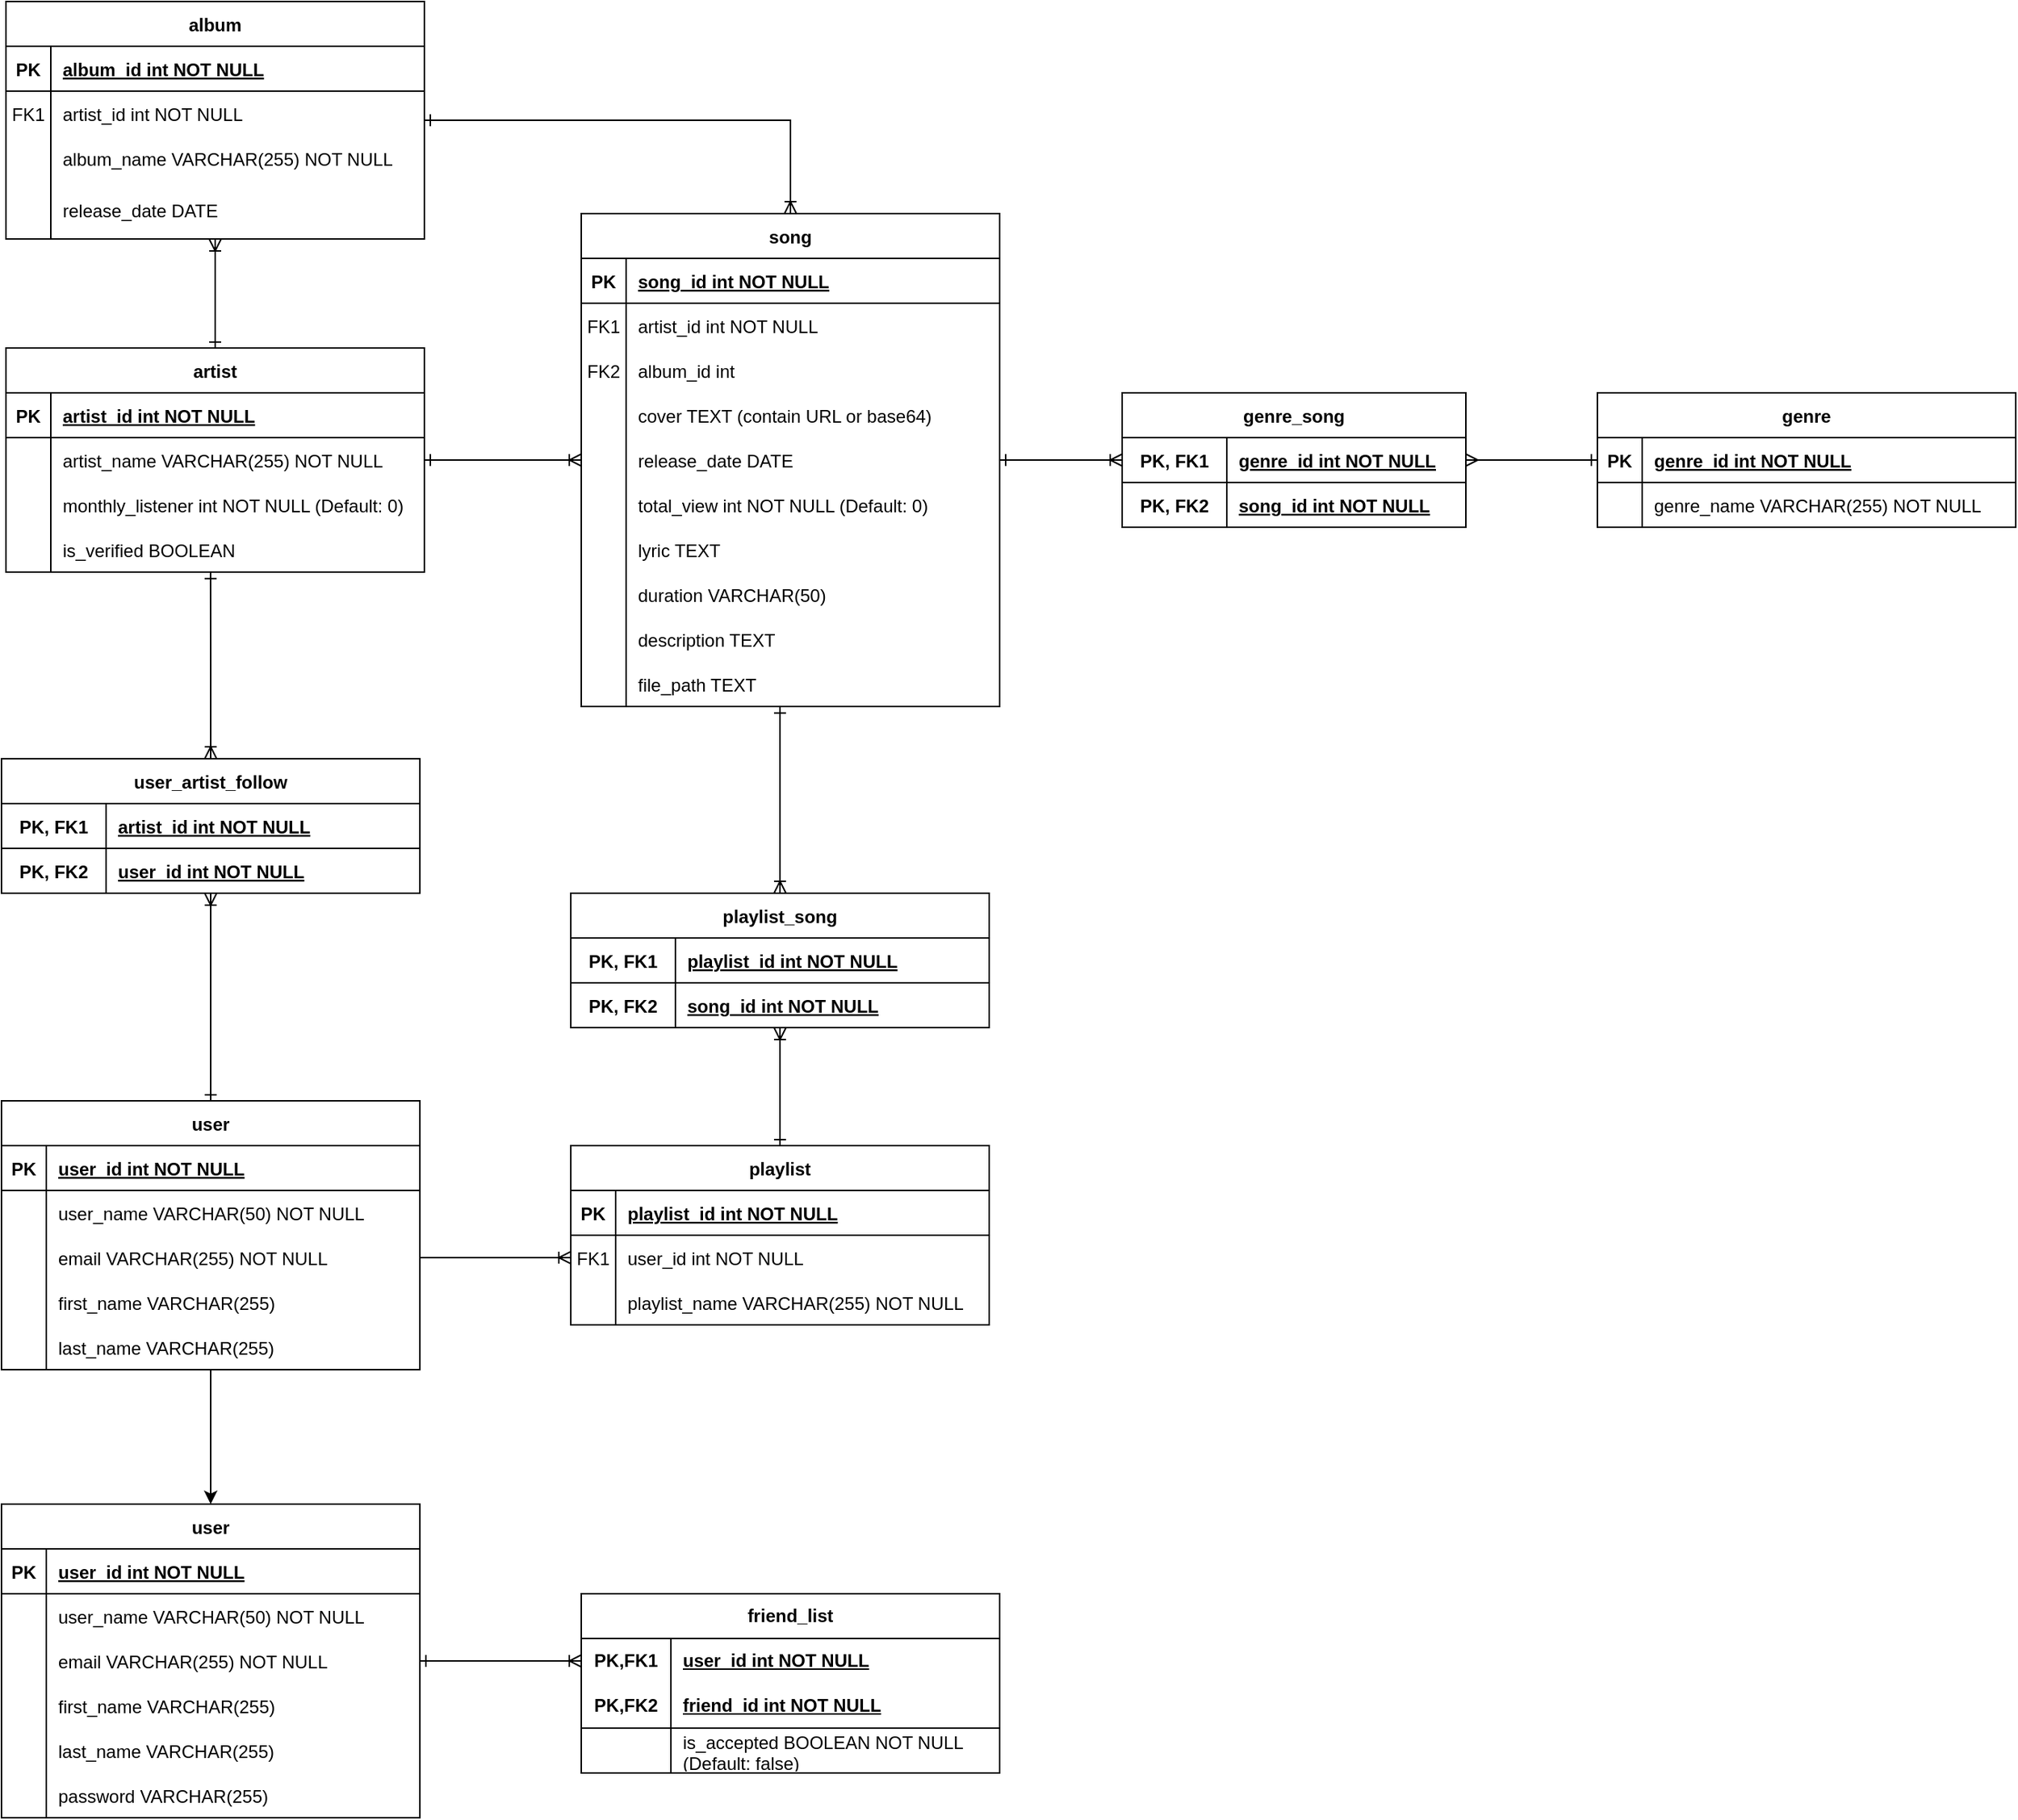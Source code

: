 <mxfile version="24.7.14">
  <diagram id="R2lEEEUBdFMjLlhIrx00" name="Page-1">
    <mxGraphModel dx="1461" dy="1825" grid="1" gridSize="10" guides="1" tooltips="1" connect="1" arrows="1" fold="1" page="1" pageScale="1" pageWidth="850" pageHeight="1100" math="0" shadow="0" extFonts="Permanent Marker^https://fonts.googleapis.com/css?family=Permanent+Marker">
      <root>
        <mxCell id="0" />
        <mxCell id="1" parent="0" />
        <mxCell id="71R7fBJ1IBuKBNyMLdr6-334" value="" style="edgeStyle=orthogonalEdgeStyle;rounded=0;orthogonalLoop=1;jettySize=auto;html=1;" parent="1" source="C-vyLk0tnHw3VtMMgP7b-23" target="71R7fBJ1IBuKBNyMLdr6-318" edge="1">
          <mxGeometry relative="1" as="geometry" />
        </mxCell>
        <mxCell id="C-vyLk0tnHw3VtMMgP7b-23" value="user" style="shape=table;startSize=30;container=1;collapsible=1;childLayout=tableLayout;fixedRows=1;rowLines=0;fontStyle=1;align=center;resizeLast=1;" parent="1" vertex="1">
          <mxGeometry x="90" y="274" width="280" height="180" as="geometry" />
        </mxCell>
        <mxCell id="C-vyLk0tnHw3VtMMgP7b-24" value="" style="shape=partialRectangle;collapsible=0;dropTarget=0;pointerEvents=0;fillColor=none;points=[[0,0.5],[1,0.5]];portConstraint=eastwest;top=0;left=0;right=0;bottom=1;" parent="C-vyLk0tnHw3VtMMgP7b-23" vertex="1">
          <mxGeometry y="30" width="280" height="30" as="geometry" />
        </mxCell>
        <mxCell id="C-vyLk0tnHw3VtMMgP7b-25" value="PK" style="shape=partialRectangle;overflow=hidden;connectable=0;fillColor=none;top=0;left=0;bottom=0;right=0;fontStyle=1;" parent="C-vyLk0tnHw3VtMMgP7b-24" vertex="1">
          <mxGeometry width="30" height="30" as="geometry">
            <mxRectangle width="30" height="30" as="alternateBounds" />
          </mxGeometry>
        </mxCell>
        <mxCell id="C-vyLk0tnHw3VtMMgP7b-26" value="user_id int NOT NULL " style="shape=partialRectangle;overflow=hidden;connectable=0;fillColor=none;top=0;left=0;bottom=0;right=0;align=left;spacingLeft=6;fontStyle=5;" parent="C-vyLk0tnHw3VtMMgP7b-24" vertex="1">
          <mxGeometry x="30" width="250" height="30" as="geometry">
            <mxRectangle width="250" height="30" as="alternateBounds" />
          </mxGeometry>
        </mxCell>
        <mxCell id="C-vyLk0tnHw3VtMMgP7b-27" value="" style="shape=partialRectangle;collapsible=0;dropTarget=0;pointerEvents=0;fillColor=none;points=[[0,0.5],[1,0.5]];portConstraint=eastwest;top=0;left=0;right=0;bottom=0;" parent="C-vyLk0tnHw3VtMMgP7b-23" vertex="1">
          <mxGeometry y="60" width="280" height="30" as="geometry" />
        </mxCell>
        <mxCell id="C-vyLk0tnHw3VtMMgP7b-28" value="" style="shape=partialRectangle;overflow=hidden;connectable=0;fillColor=none;top=0;left=0;bottom=0;right=0;" parent="C-vyLk0tnHw3VtMMgP7b-27" vertex="1">
          <mxGeometry width="30" height="30" as="geometry">
            <mxRectangle width="30" height="30" as="alternateBounds" />
          </mxGeometry>
        </mxCell>
        <mxCell id="C-vyLk0tnHw3VtMMgP7b-29" value="user_name VARCHAR(50) NOT NULL" style="shape=partialRectangle;overflow=hidden;connectable=0;fillColor=none;top=0;left=0;bottom=0;right=0;align=left;spacingLeft=6;" parent="C-vyLk0tnHw3VtMMgP7b-27" vertex="1">
          <mxGeometry x="30" width="250" height="30" as="geometry">
            <mxRectangle width="250" height="30" as="alternateBounds" />
          </mxGeometry>
        </mxCell>
        <mxCell id="71R7fBJ1IBuKBNyMLdr6-22" value="" style="shape=partialRectangle;collapsible=0;dropTarget=0;pointerEvents=0;fillColor=none;points=[[0,0.5],[1,0.5]];portConstraint=eastwest;top=0;left=0;right=0;bottom=0;" parent="C-vyLk0tnHw3VtMMgP7b-23" vertex="1">
          <mxGeometry y="90" width="280" height="30" as="geometry" />
        </mxCell>
        <mxCell id="71R7fBJ1IBuKBNyMLdr6-23" value="" style="shape=partialRectangle;overflow=hidden;connectable=0;fillColor=none;top=0;left=0;bottom=0;right=0;" parent="71R7fBJ1IBuKBNyMLdr6-22" vertex="1">
          <mxGeometry width="30" height="30" as="geometry">
            <mxRectangle width="30" height="30" as="alternateBounds" />
          </mxGeometry>
        </mxCell>
        <mxCell id="71R7fBJ1IBuKBNyMLdr6-24" value="email VARCHAR(255) NOT NULL" style="shape=partialRectangle;overflow=hidden;connectable=0;fillColor=none;top=0;left=0;bottom=0;right=0;align=left;spacingLeft=6;" parent="71R7fBJ1IBuKBNyMLdr6-22" vertex="1">
          <mxGeometry x="30" width="250" height="30" as="geometry">
            <mxRectangle width="250" height="30" as="alternateBounds" />
          </mxGeometry>
        </mxCell>
        <mxCell id="71R7fBJ1IBuKBNyMLdr6-25" value="" style="shape=partialRectangle;collapsible=0;dropTarget=0;pointerEvents=0;fillColor=none;points=[[0,0.5],[1,0.5]];portConstraint=eastwest;top=0;left=0;right=0;bottom=0;" parent="C-vyLk0tnHw3VtMMgP7b-23" vertex="1">
          <mxGeometry y="120" width="280" height="30" as="geometry" />
        </mxCell>
        <mxCell id="71R7fBJ1IBuKBNyMLdr6-26" value="" style="shape=partialRectangle;overflow=hidden;connectable=0;fillColor=none;top=0;left=0;bottom=0;right=0;" parent="71R7fBJ1IBuKBNyMLdr6-25" vertex="1">
          <mxGeometry width="30" height="30" as="geometry">
            <mxRectangle width="30" height="30" as="alternateBounds" />
          </mxGeometry>
        </mxCell>
        <mxCell id="71R7fBJ1IBuKBNyMLdr6-27" value="first_name VARCHAR(255)" style="shape=partialRectangle;overflow=hidden;connectable=0;fillColor=none;top=0;left=0;bottom=0;right=0;align=left;spacingLeft=6;" parent="71R7fBJ1IBuKBNyMLdr6-25" vertex="1">
          <mxGeometry x="30" width="250" height="30" as="geometry">
            <mxRectangle width="250" height="30" as="alternateBounds" />
          </mxGeometry>
        </mxCell>
        <mxCell id="71R7fBJ1IBuKBNyMLdr6-31" value="" style="shape=partialRectangle;collapsible=0;dropTarget=0;pointerEvents=0;fillColor=none;points=[[0,0.5],[1,0.5]];portConstraint=eastwest;top=0;left=0;right=0;bottom=0;" parent="C-vyLk0tnHw3VtMMgP7b-23" vertex="1">
          <mxGeometry y="150" width="280" height="30" as="geometry" />
        </mxCell>
        <mxCell id="71R7fBJ1IBuKBNyMLdr6-32" value="" style="shape=partialRectangle;overflow=hidden;connectable=0;fillColor=none;top=0;left=0;bottom=0;right=0;" parent="71R7fBJ1IBuKBNyMLdr6-31" vertex="1">
          <mxGeometry width="30" height="30" as="geometry">
            <mxRectangle width="30" height="30" as="alternateBounds" />
          </mxGeometry>
        </mxCell>
        <mxCell id="71R7fBJ1IBuKBNyMLdr6-33" value="last_name VARCHAR(255)" style="shape=partialRectangle;overflow=hidden;connectable=0;fillColor=none;top=0;left=0;bottom=0;right=0;align=left;spacingLeft=6;" parent="71R7fBJ1IBuKBNyMLdr6-31" vertex="1">
          <mxGeometry x="30" width="250" height="30" as="geometry">
            <mxRectangle width="250" height="30" as="alternateBounds" />
          </mxGeometry>
        </mxCell>
        <mxCell id="71R7fBJ1IBuKBNyMLdr6-70" value="" style="rounded=0;orthogonalLoop=1;jettySize=auto;html=1;endArrow=ERoneToMany;endFill=0;startArrow=ERone;startFill=0;edgeStyle=orthogonalEdgeStyle;" parent="1" source="71R7fBJ1IBuKBNyMLdr6-34" target="71R7fBJ1IBuKBNyMLdr6-54" edge="1">
          <mxGeometry relative="1" as="geometry" />
        </mxCell>
        <mxCell id="71R7fBJ1IBuKBNyMLdr6-34" value="playlist" style="shape=table;startSize=30;container=1;collapsible=1;childLayout=tableLayout;fixedRows=1;rowLines=0;fontStyle=1;align=center;resizeLast=1;" parent="1" vertex="1">
          <mxGeometry x="471" y="304" width="280" height="120" as="geometry" />
        </mxCell>
        <mxCell id="71R7fBJ1IBuKBNyMLdr6-35" value="" style="shape=partialRectangle;collapsible=0;dropTarget=0;pointerEvents=0;fillColor=none;points=[[0,0.5],[1,0.5]];portConstraint=eastwest;top=0;left=0;right=0;bottom=1;" parent="71R7fBJ1IBuKBNyMLdr6-34" vertex="1">
          <mxGeometry y="30" width="280" height="30" as="geometry" />
        </mxCell>
        <mxCell id="71R7fBJ1IBuKBNyMLdr6-36" value="PK" style="shape=partialRectangle;overflow=hidden;connectable=0;fillColor=none;top=0;left=0;bottom=0;right=0;fontStyle=1;" parent="71R7fBJ1IBuKBNyMLdr6-35" vertex="1">
          <mxGeometry width="30" height="30" as="geometry">
            <mxRectangle width="30" height="30" as="alternateBounds" />
          </mxGeometry>
        </mxCell>
        <mxCell id="71R7fBJ1IBuKBNyMLdr6-37" value="playlist_id int NOT NULL " style="shape=partialRectangle;overflow=hidden;connectable=0;fillColor=none;top=0;left=0;bottom=0;right=0;align=left;spacingLeft=6;fontStyle=5;" parent="71R7fBJ1IBuKBNyMLdr6-35" vertex="1">
          <mxGeometry x="30" width="250" height="30" as="geometry">
            <mxRectangle width="250" height="30" as="alternateBounds" />
          </mxGeometry>
        </mxCell>
        <mxCell id="71R7fBJ1IBuKBNyMLdr6-38" value="" style="shape=partialRectangle;collapsible=0;dropTarget=0;pointerEvents=0;fillColor=none;points=[[0,0.5],[1,0.5]];portConstraint=eastwest;top=0;left=0;right=0;bottom=0;" parent="71R7fBJ1IBuKBNyMLdr6-34" vertex="1">
          <mxGeometry y="60" width="280" height="30" as="geometry" />
        </mxCell>
        <mxCell id="71R7fBJ1IBuKBNyMLdr6-39" value="FK1" style="shape=partialRectangle;overflow=hidden;connectable=0;fillColor=none;top=0;left=0;bottom=0;right=0;" parent="71R7fBJ1IBuKBNyMLdr6-38" vertex="1">
          <mxGeometry width="30" height="30" as="geometry">
            <mxRectangle width="30" height="30" as="alternateBounds" />
          </mxGeometry>
        </mxCell>
        <mxCell id="71R7fBJ1IBuKBNyMLdr6-40" value="user_id int NOT NULL" style="shape=partialRectangle;overflow=hidden;connectable=0;fillColor=none;top=0;left=0;bottom=0;right=0;align=left;spacingLeft=6;" parent="71R7fBJ1IBuKBNyMLdr6-38" vertex="1">
          <mxGeometry x="30" width="250" height="30" as="geometry">
            <mxRectangle width="250" height="30" as="alternateBounds" />
          </mxGeometry>
        </mxCell>
        <mxCell id="71R7fBJ1IBuKBNyMLdr6-41" value="" style="shape=partialRectangle;collapsible=0;dropTarget=0;pointerEvents=0;fillColor=none;points=[[0,0.5],[1,0.5]];portConstraint=eastwest;top=0;left=0;right=0;bottom=0;" parent="71R7fBJ1IBuKBNyMLdr6-34" vertex="1">
          <mxGeometry y="90" width="280" height="30" as="geometry" />
        </mxCell>
        <mxCell id="71R7fBJ1IBuKBNyMLdr6-42" value="" style="shape=partialRectangle;overflow=hidden;connectable=0;fillColor=none;top=0;left=0;bottom=0;right=0;" parent="71R7fBJ1IBuKBNyMLdr6-41" vertex="1">
          <mxGeometry width="30" height="30" as="geometry">
            <mxRectangle width="30" height="30" as="alternateBounds" />
          </mxGeometry>
        </mxCell>
        <mxCell id="71R7fBJ1IBuKBNyMLdr6-43" value="playlist_name VARCHAR(255) NOT NULL" style="shape=partialRectangle;overflow=hidden;connectable=0;fillColor=none;top=0;left=0;bottom=0;right=0;align=left;spacingLeft=6;" parent="71R7fBJ1IBuKBNyMLdr6-41" vertex="1">
          <mxGeometry x="30" width="250" height="30" as="geometry">
            <mxRectangle width="250" height="30" as="alternateBounds" />
          </mxGeometry>
        </mxCell>
        <mxCell id="71R7fBJ1IBuKBNyMLdr6-53" value="" style="edgeStyle=entityRelationEdgeStyle;fontSize=12;html=1;endArrow=ERoneToMany;startArrow=none;rounded=0;exitX=1;exitY=0.5;exitDx=0;exitDy=0;startFill=0;" parent="1" source="71R7fBJ1IBuKBNyMLdr6-22" target="71R7fBJ1IBuKBNyMLdr6-38" edge="1">
          <mxGeometry width="100" height="100" relative="1" as="geometry">
            <mxPoint x="250" y="380" as="sourcePoint" />
            <mxPoint x="350" y="280" as="targetPoint" />
          </mxGeometry>
        </mxCell>
        <mxCell id="71R7fBJ1IBuKBNyMLdr6-54" value="playlist_song" style="shape=table;startSize=30;container=1;collapsible=1;childLayout=tableLayout;fixedRows=1;rowLines=0;fontStyle=1;align=center;resizeLast=1;" parent="1" vertex="1">
          <mxGeometry x="471" y="135" width="280" height="90" as="geometry" />
        </mxCell>
        <mxCell id="71R7fBJ1IBuKBNyMLdr6-55" value="" style="shape=partialRectangle;collapsible=0;dropTarget=0;pointerEvents=0;fillColor=none;points=[[0,0.5],[1,0.5]];portConstraint=eastwest;top=0;left=0;right=0;bottom=1;" parent="71R7fBJ1IBuKBNyMLdr6-54" vertex="1">
          <mxGeometry y="30" width="280" height="30" as="geometry" />
        </mxCell>
        <mxCell id="71R7fBJ1IBuKBNyMLdr6-56" value="PK, FK1" style="shape=partialRectangle;overflow=hidden;connectable=0;fillColor=none;top=0;left=0;bottom=0;right=0;fontStyle=1;" parent="71R7fBJ1IBuKBNyMLdr6-55" vertex="1">
          <mxGeometry width="70" height="30" as="geometry">
            <mxRectangle width="70" height="30" as="alternateBounds" />
          </mxGeometry>
        </mxCell>
        <mxCell id="71R7fBJ1IBuKBNyMLdr6-57" value="playlist_id int NOT NULL " style="shape=partialRectangle;overflow=hidden;connectable=0;fillColor=none;top=0;left=0;bottom=0;right=0;align=left;spacingLeft=6;fontStyle=5;" parent="71R7fBJ1IBuKBNyMLdr6-55" vertex="1">
          <mxGeometry x="70" width="210" height="30" as="geometry">
            <mxRectangle width="210" height="30" as="alternateBounds" />
          </mxGeometry>
        </mxCell>
        <mxCell id="71R7fBJ1IBuKBNyMLdr6-71" value="" style="shape=partialRectangle;collapsible=0;dropTarget=0;pointerEvents=0;fillColor=none;points=[[0,0.5],[1,0.5]];portConstraint=eastwest;top=0;left=0;right=0;bottom=1;" parent="71R7fBJ1IBuKBNyMLdr6-54" vertex="1">
          <mxGeometry y="60" width="280" height="30" as="geometry" />
        </mxCell>
        <mxCell id="71R7fBJ1IBuKBNyMLdr6-72" value="PK, FK2" style="shape=partialRectangle;overflow=hidden;connectable=0;fillColor=none;top=0;left=0;bottom=0;right=0;fontStyle=1;" parent="71R7fBJ1IBuKBNyMLdr6-71" vertex="1">
          <mxGeometry width="70" height="30" as="geometry">
            <mxRectangle width="70" height="30" as="alternateBounds" />
          </mxGeometry>
        </mxCell>
        <mxCell id="71R7fBJ1IBuKBNyMLdr6-73" value="song_id int NOT NULL " style="shape=partialRectangle;overflow=hidden;connectable=0;fillColor=none;top=0;left=0;bottom=0;right=0;align=left;spacingLeft=6;fontStyle=5;" parent="71R7fBJ1IBuKBNyMLdr6-71" vertex="1">
          <mxGeometry x="70" width="210" height="30" as="geometry">
            <mxRectangle width="210" height="30" as="alternateBounds" />
          </mxGeometry>
        </mxCell>
        <mxCell id="71R7fBJ1IBuKBNyMLdr6-169" value="" style="edgeStyle=orthogonalEdgeStyle;rounded=0;orthogonalLoop=1;jettySize=auto;html=1;startArrow=ERoneToMany;startFill=0;endArrow=ERone;endFill=0;" parent="1" source="71R7fBJ1IBuKBNyMLdr6-131" target="71R7fBJ1IBuKBNyMLdr6-150" edge="1">
          <mxGeometry relative="1" as="geometry" />
        </mxCell>
        <mxCell id="71R7fBJ1IBuKBNyMLdr6-298" value="" style="edgeStyle=orthogonalEdgeStyle;rounded=0;orthogonalLoop=1;jettySize=auto;html=1;entryX=0;entryY=0.5;entryDx=0;entryDy=0;endArrow=ERoneToMany;endFill=0;startArrow=ERone;startFill=0;" parent="1" source="71R7fBJ1IBuKBNyMLdr6-131" target="71R7fBJ1IBuKBNyMLdr6-300" edge="1">
          <mxGeometry relative="1" as="geometry">
            <mxPoint x="838" y="-155" as="targetPoint" />
          </mxGeometry>
        </mxCell>
        <mxCell id="71R7fBJ1IBuKBNyMLdr6-131" value="song" style="shape=table;startSize=30;container=1;collapsible=1;childLayout=tableLayout;fixedRows=1;rowLines=0;fontStyle=1;align=center;resizeLast=1;" parent="1" vertex="1">
          <mxGeometry x="478" y="-320" width="280" height="330" as="geometry" />
        </mxCell>
        <mxCell id="71R7fBJ1IBuKBNyMLdr6-132" value="" style="shape=partialRectangle;collapsible=0;dropTarget=0;pointerEvents=0;fillColor=none;points=[[0,0.5],[1,0.5]];portConstraint=eastwest;top=0;left=0;right=0;bottom=1;" parent="71R7fBJ1IBuKBNyMLdr6-131" vertex="1">
          <mxGeometry y="30" width="280" height="30" as="geometry" />
        </mxCell>
        <mxCell id="71R7fBJ1IBuKBNyMLdr6-133" value="PK" style="shape=partialRectangle;overflow=hidden;connectable=0;fillColor=none;top=0;left=0;bottom=0;right=0;fontStyle=1;" parent="71R7fBJ1IBuKBNyMLdr6-132" vertex="1">
          <mxGeometry width="30" height="30" as="geometry">
            <mxRectangle width="30" height="30" as="alternateBounds" />
          </mxGeometry>
        </mxCell>
        <mxCell id="71R7fBJ1IBuKBNyMLdr6-134" value="song_id int NOT NULL " style="shape=partialRectangle;overflow=hidden;connectable=0;fillColor=none;top=0;left=0;bottom=0;right=0;align=left;spacingLeft=6;fontStyle=5;" parent="71R7fBJ1IBuKBNyMLdr6-132" vertex="1">
          <mxGeometry x="30" width="250" height="30" as="geometry">
            <mxRectangle width="250" height="30" as="alternateBounds" />
          </mxGeometry>
        </mxCell>
        <mxCell id="71R7fBJ1IBuKBNyMLdr6-135" value="" style="shape=partialRectangle;collapsible=0;dropTarget=0;pointerEvents=0;fillColor=none;points=[[0,0.5],[1,0.5]];portConstraint=eastwest;top=0;left=0;right=0;bottom=0;" parent="71R7fBJ1IBuKBNyMLdr6-131" vertex="1">
          <mxGeometry y="60" width="280" height="30" as="geometry" />
        </mxCell>
        <mxCell id="71R7fBJ1IBuKBNyMLdr6-136" value="FK1" style="shape=partialRectangle;overflow=hidden;connectable=0;fillColor=none;top=0;left=0;bottom=0;right=0;" parent="71R7fBJ1IBuKBNyMLdr6-135" vertex="1">
          <mxGeometry width="30" height="30" as="geometry">
            <mxRectangle width="30" height="30" as="alternateBounds" />
          </mxGeometry>
        </mxCell>
        <mxCell id="71R7fBJ1IBuKBNyMLdr6-137" value="artist_id int NOT NULL" style="shape=partialRectangle;overflow=hidden;connectable=0;fillColor=none;top=0;left=0;bottom=0;right=0;align=left;spacingLeft=6;" parent="71R7fBJ1IBuKBNyMLdr6-135" vertex="1">
          <mxGeometry x="30" width="250" height="30" as="geometry">
            <mxRectangle width="250" height="30" as="alternateBounds" />
          </mxGeometry>
        </mxCell>
        <mxCell id="71R7fBJ1IBuKBNyMLdr6-255" value="" style="shape=partialRectangle;collapsible=0;dropTarget=0;pointerEvents=0;fillColor=none;points=[[0,0.5],[1,0.5]];portConstraint=eastwest;top=0;left=0;right=0;bottom=0;" parent="71R7fBJ1IBuKBNyMLdr6-131" vertex="1">
          <mxGeometry y="90" width="280" height="30" as="geometry" />
        </mxCell>
        <mxCell id="71R7fBJ1IBuKBNyMLdr6-256" value="FK2" style="shape=partialRectangle;overflow=hidden;connectable=0;fillColor=none;top=0;left=0;bottom=0;right=0;" parent="71R7fBJ1IBuKBNyMLdr6-255" vertex="1">
          <mxGeometry width="30" height="30" as="geometry">
            <mxRectangle width="30" height="30" as="alternateBounds" />
          </mxGeometry>
        </mxCell>
        <mxCell id="71R7fBJ1IBuKBNyMLdr6-257" value="album_id int" style="shape=partialRectangle;overflow=hidden;connectable=0;fillColor=none;top=0;left=0;bottom=0;right=0;align=left;spacingLeft=6;" parent="71R7fBJ1IBuKBNyMLdr6-255" vertex="1">
          <mxGeometry x="30" width="250" height="30" as="geometry">
            <mxRectangle width="250" height="30" as="alternateBounds" />
          </mxGeometry>
        </mxCell>
        <mxCell id="71R7fBJ1IBuKBNyMLdr6-147" value="" style="shape=partialRectangle;collapsible=0;dropTarget=0;pointerEvents=0;fillColor=none;points=[[0,0.5],[1,0.5]];portConstraint=eastwest;top=0;left=0;right=0;bottom=0;" parent="71R7fBJ1IBuKBNyMLdr6-131" vertex="1">
          <mxGeometry y="120" width="280" height="30" as="geometry" />
        </mxCell>
        <mxCell id="71R7fBJ1IBuKBNyMLdr6-148" value="" style="shape=partialRectangle;overflow=hidden;connectable=0;fillColor=none;top=0;left=0;bottom=0;right=0;" parent="71R7fBJ1IBuKBNyMLdr6-147" vertex="1">
          <mxGeometry width="30" height="30" as="geometry">
            <mxRectangle width="30" height="30" as="alternateBounds" />
          </mxGeometry>
        </mxCell>
        <mxCell id="71R7fBJ1IBuKBNyMLdr6-149" value="cover TEXT (contain URL or base64)" style="shape=partialRectangle;overflow=hidden;connectable=0;fillColor=none;top=0;left=0;bottom=0;right=0;align=left;spacingLeft=6;" parent="71R7fBJ1IBuKBNyMLdr6-147" vertex="1">
          <mxGeometry x="30" width="250" height="30" as="geometry">
            <mxRectangle width="250" height="30" as="alternateBounds" />
          </mxGeometry>
        </mxCell>
        <mxCell id="71R7fBJ1IBuKBNyMLdr6-138" value="" style="shape=partialRectangle;collapsible=0;dropTarget=0;pointerEvents=0;fillColor=none;points=[[0,0.5],[1,0.5]];portConstraint=eastwest;top=0;left=0;right=0;bottom=0;" parent="71R7fBJ1IBuKBNyMLdr6-131" vertex="1">
          <mxGeometry y="150" width="280" height="30" as="geometry" />
        </mxCell>
        <mxCell id="71R7fBJ1IBuKBNyMLdr6-139" value="" style="shape=partialRectangle;overflow=hidden;connectable=0;fillColor=none;top=0;left=0;bottom=0;right=0;" parent="71R7fBJ1IBuKBNyMLdr6-138" vertex="1">
          <mxGeometry width="30" height="30" as="geometry">
            <mxRectangle width="30" height="30" as="alternateBounds" />
          </mxGeometry>
        </mxCell>
        <mxCell id="71R7fBJ1IBuKBNyMLdr6-140" value="release_date DATE" style="shape=partialRectangle;overflow=hidden;connectable=0;fillColor=none;top=0;left=0;bottom=0;right=0;align=left;spacingLeft=6;" parent="71R7fBJ1IBuKBNyMLdr6-138" vertex="1">
          <mxGeometry x="30" width="250" height="30" as="geometry">
            <mxRectangle width="250" height="30" as="alternateBounds" />
          </mxGeometry>
        </mxCell>
        <mxCell id="71R7fBJ1IBuKBNyMLdr6-141" value="" style="shape=partialRectangle;collapsible=0;dropTarget=0;pointerEvents=0;fillColor=none;points=[[0,0.5],[1,0.5]];portConstraint=eastwest;top=0;left=0;right=0;bottom=0;" parent="71R7fBJ1IBuKBNyMLdr6-131" vertex="1">
          <mxGeometry y="180" width="280" height="30" as="geometry" />
        </mxCell>
        <mxCell id="71R7fBJ1IBuKBNyMLdr6-142" value="" style="shape=partialRectangle;overflow=hidden;connectable=0;fillColor=none;top=0;left=0;bottom=0;right=0;" parent="71R7fBJ1IBuKBNyMLdr6-141" vertex="1">
          <mxGeometry width="30" height="30" as="geometry">
            <mxRectangle width="30" height="30" as="alternateBounds" />
          </mxGeometry>
        </mxCell>
        <mxCell id="71R7fBJ1IBuKBNyMLdr6-143" value="total_view int NOT NULL (Default: 0)" style="shape=partialRectangle;overflow=hidden;connectable=0;fillColor=none;top=0;left=0;bottom=0;right=0;align=left;spacingLeft=6;" parent="71R7fBJ1IBuKBNyMLdr6-141" vertex="1">
          <mxGeometry x="30" width="250" height="30" as="geometry">
            <mxRectangle width="250" height="30" as="alternateBounds" />
          </mxGeometry>
        </mxCell>
        <mxCell id="71R7fBJ1IBuKBNyMLdr6-144" value="" style="shape=partialRectangle;collapsible=0;dropTarget=0;pointerEvents=0;fillColor=none;points=[[0,0.5],[1,0.5]];portConstraint=eastwest;top=0;left=0;right=0;bottom=0;" parent="71R7fBJ1IBuKBNyMLdr6-131" vertex="1">
          <mxGeometry y="210" width="280" height="30" as="geometry" />
        </mxCell>
        <mxCell id="71R7fBJ1IBuKBNyMLdr6-145" value="" style="shape=partialRectangle;overflow=hidden;connectable=0;fillColor=none;top=0;left=0;bottom=0;right=0;" parent="71R7fBJ1IBuKBNyMLdr6-144" vertex="1">
          <mxGeometry width="30" height="30" as="geometry">
            <mxRectangle width="30" height="30" as="alternateBounds" />
          </mxGeometry>
        </mxCell>
        <mxCell id="71R7fBJ1IBuKBNyMLdr6-146" value="lyric TEXT" style="shape=partialRectangle;overflow=hidden;connectable=0;fillColor=none;top=0;left=0;bottom=0;right=0;align=left;spacingLeft=6;" parent="71R7fBJ1IBuKBNyMLdr6-144" vertex="1">
          <mxGeometry x="30" width="250" height="30" as="geometry">
            <mxRectangle width="250" height="30" as="alternateBounds" />
          </mxGeometry>
        </mxCell>
        <mxCell id="71R7fBJ1IBuKBNyMLdr6-246" value="" style="shape=partialRectangle;collapsible=0;dropTarget=0;pointerEvents=0;fillColor=none;points=[[0,0.5],[1,0.5]];portConstraint=eastwest;top=0;left=0;right=0;bottom=0;" parent="71R7fBJ1IBuKBNyMLdr6-131" vertex="1">
          <mxGeometry y="240" width="280" height="30" as="geometry" />
        </mxCell>
        <mxCell id="71R7fBJ1IBuKBNyMLdr6-247" value="" style="shape=partialRectangle;overflow=hidden;connectable=0;fillColor=none;top=0;left=0;bottom=0;right=0;" parent="71R7fBJ1IBuKBNyMLdr6-246" vertex="1">
          <mxGeometry width="30" height="30" as="geometry">
            <mxRectangle width="30" height="30" as="alternateBounds" />
          </mxGeometry>
        </mxCell>
        <mxCell id="71R7fBJ1IBuKBNyMLdr6-248" value="duration VARCHAR(50)" style="shape=partialRectangle;overflow=hidden;connectable=0;fillColor=none;top=0;left=0;bottom=0;right=0;align=left;spacingLeft=6;" parent="71R7fBJ1IBuKBNyMLdr6-246" vertex="1">
          <mxGeometry x="30" width="250" height="30" as="geometry">
            <mxRectangle width="250" height="30" as="alternateBounds" />
          </mxGeometry>
        </mxCell>
        <mxCell id="71R7fBJ1IBuKBNyMLdr6-249" value="" style="shape=partialRectangle;collapsible=0;dropTarget=0;pointerEvents=0;fillColor=none;points=[[0,0.5],[1,0.5]];portConstraint=eastwest;top=0;left=0;right=0;bottom=0;" parent="71R7fBJ1IBuKBNyMLdr6-131" vertex="1">
          <mxGeometry y="270" width="280" height="30" as="geometry" />
        </mxCell>
        <mxCell id="71R7fBJ1IBuKBNyMLdr6-250" value="    " style="shape=partialRectangle;overflow=hidden;connectable=0;fillColor=none;top=0;left=0;bottom=0;right=0;" parent="71R7fBJ1IBuKBNyMLdr6-249" vertex="1">
          <mxGeometry width="30" height="30" as="geometry">
            <mxRectangle width="30" height="30" as="alternateBounds" />
          </mxGeometry>
        </mxCell>
        <mxCell id="71R7fBJ1IBuKBNyMLdr6-251" value="description TEXT" style="shape=partialRectangle;overflow=hidden;connectable=0;fillColor=none;top=0;left=0;bottom=0;right=0;align=left;spacingLeft=6;" parent="71R7fBJ1IBuKBNyMLdr6-249" vertex="1">
          <mxGeometry x="30" width="250" height="30" as="geometry">
            <mxRectangle width="250" height="30" as="alternateBounds" />
          </mxGeometry>
        </mxCell>
        <mxCell id="71R7fBJ1IBuKBNyMLdr6-252" value="" style="shape=partialRectangle;collapsible=0;dropTarget=0;pointerEvents=0;fillColor=none;points=[[0,0.5],[1,0.5]];portConstraint=eastwest;top=0;left=0;right=0;bottom=0;" parent="71R7fBJ1IBuKBNyMLdr6-131" vertex="1">
          <mxGeometry y="300" width="280" height="30" as="geometry" />
        </mxCell>
        <mxCell id="71R7fBJ1IBuKBNyMLdr6-253" value="    " style="shape=partialRectangle;overflow=hidden;connectable=0;fillColor=none;top=0;left=0;bottom=0;right=0;" parent="71R7fBJ1IBuKBNyMLdr6-252" vertex="1">
          <mxGeometry width="30" height="30" as="geometry">
            <mxRectangle width="30" height="30" as="alternateBounds" />
          </mxGeometry>
        </mxCell>
        <mxCell id="71R7fBJ1IBuKBNyMLdr6-254" value="file_path TEXT" style="shape=partialRectangle;overflow=hidden;connectable=0;fillColor=none;top=0;left=0;bottom=0;right=0;align=left;spacingLeft=6;" parent="71R7fBJ1IBuKBNyMLdr6-252" vertex="1">
          <mxGeometry x="30" width="250" height="30" as="geometry">
            <mxRectangle width="250" height="30" as="alternateBounds" />
          </mxGeometry>
        </mxCell>
        <mxCell id="71R7fBJ1IBuKBNyMLdr6-217" value="" style="edgeStyle=orthogonalEdgeStyle;rounded=0;orthogonalLoop=1;jettySize=auto;html=1;startArrow=ERone;startFill=0;endArrow=ERoneToMany;endFill=0;" parent="1" source="71R7fBJ1IBuKBNyMLdr6-150" target="71R7fBJ1IBuKBNyMLdr6-198" edge="1">
          <mxGeometry relative="1" as="geometry" />
        </mxCell>
        <mxCell id="71R7fBJ1IBuKBNyMLdr6-150" value="artist" style="shape=table;startSize=30;container=1;collapsible=1;childLayout=tableLayout;fixedRows=1;rowLines=0;fontStyle=1;align=center;resizeLast=1;" parent="1" vertex="1">
          <mxGeometry x="93" y="-230" width="280" height="150" as="geometry" />
        </mxCell>
        <mxCell id="71R7fBJ1IBuKBNyMLdr6-151" value="" style="shape=partialRectangle;collapsible=0;dropTarget=0;pointerEvents=0;fillColor=none;points=[[0,0.5],[1,0.5]];portConstraint=eastwest;top=0;left=0;right=0;bottom=1;" parent="71R7fBJ1IBuKBNyMLdr6-150" vertex="1">
          <mxGeometry y="30" width="280" height="30" as="geometry" />
        </mxCell>
        <mxCell id="71R7fBJ1IBuKBNyMLdr6-152" value="PK" style="shape=partialRectangle;overflow=hidden;connectable=0;fillColor=none;top=0;left=0;bottom=0;right=0;fontStyle=1;" parent="71R7fBJ1IBuKBNyMLdr6-151" vertex="1">
          <mxGeometry width="30" height="30" as="geometry">
            <mxRectangle width="30" height="30" as="alternateBounds" />
          </mxGeometry>
        </mxCell>
        <mxCell id="71R7fBJ1IBuKBNyMLdr6-153" value="artist_id int NOT NULL " style="shape=partialRectangle;overflow=hidden;connectable=0;fillColor=none;top=0;left=0;bottom=0;right=0;align=left;spacingLeft=6;fontStyle=5;" parent="71R7fBJ1IBuKBNyMLdr6-151" vertex="1">
          <mxGeometry x="30" width="250" height="30" as="geometry">
            <mxRectangle width="250" height="30" as="alternateBounds" />
          </mxGeometry>
        </mxCell>
        <mxCell id="71R7fBJ1IBuKBNyMLdr6-154" value="" style="shape=partialRectangle;collapsible=0;dropTarget=0;pointerEvents=0;fillColor=none;points=[[0,0.5],[1,0.5]];portConstraint=eastwest;top=0;left=0;right=0;bottom=0;" parent="71R7fBJ1IBuKBNyMLdr6-150" vertex="1">
          <mxGeometry y="60" width="280" height="30" as="geometry" />
        </mxCell>
        <mxCell id="71R7fBJ1IBuKBNyMLdr6-155" value="" style="shape=partialRectangle;overflow=hidden;connectable=0;fillColor=none;top=0;left=0;bottom=0;right=0;" parent="71R7fBJ1IBuKBNyMLdr6-154" vertex="1">
          <mxGeometry width="30" height="30" as="geometry">
            <mxRectangle width="30" height="30" as="alternateBounds" />
          </mxGeometry>
        </mxCell>
        <mxCell id="71R7fBJ1IBuKBNyMLdr6-156" value="artist_name VARCHAR(255) NOT NULL" style="shape=partialRectangle;overflow=hidden;connectable=0;fillColor=none;top=0;left=0;bottom=0;right=0;align=left;spacingLeft=6;" parent="71R7fBJ1IBuKBNyMLdr6-154" vertex="1">
          <mxGeometry x="30" width="250" height="30" as="geometry">
            <mxRectangle width="250" height="30" as="alternateBounds" />
          </mxGeometry>
        </mxCell>
        <mxCell id="71R7fBJ1IBuKBNyMLdr6-157" value="" style="shape=partialRectangle;collapsible=0;dropTarget=0;pointerEvents=0;fillColor=none;points=[[0,0.5],[1,0.5]];portConstraint=eastwest;top=0;left=0;right=0;bottom=0;" parent="71R7fBJ1IBuKBNyMLdr6-150" vertex="1">
          <mxGeometry y="90" width="280" height="30" as="geometry" />
        </mxCell>
        <mxCell id="71R7fBJ1IBuKBNyMLdr6-158" value="" style="shape=partialRectangle;overflow=hidden;connectable=0;fillColor=none;top=0;left=0;bottom=0;right=0;" parent="71R7fBJ1IBuKBNyMLdr6-157" vertex="1">
          <mxGeometry width="30" height="30" as="geometry">
            <mxRectangle width="30" height="30" as="alternateBounds" />
          </mxGeometry>
        </mxCell>
        <mxCell id="71R7fBJ1IBuKBNyMLdr6-159" value="monthly_listener int NOT NULL (Default: 0)" style="shape=partialRectangle;overflow=hidden;connectable=0;fillColor=none;top=0;left=0;bottom=0;right=0;align=left;spacingLeft=6;" parent="71R7fBJ1IBuKBNyMLdr6-157" vertex="1">
          <mxGeometry x="30" width="250" height="30" as="geometry">
            <mxRectangle width="250" height="30" as="alternateBounds" />
          </mxGeometry>
        </mxCell>
        <mxCell id="71R7fBJ1IBuKBNyMLdr6-160" value="" style="shape=partialRectangle;collapsible=0;dropTarget=0;pointerEvents=0;fillColor=none;points=[[0,0.5],[1,0.5]];portConstraint=eastwest;top=0;left=0;right=0;bottom=0;" parent="71R7fBJ1IBuKBNyMLdr6-150" vertex="1">
          <mxGeometry y="120" width="280" height="30" as="geometry" />
        </mxCell>
        <mxCell id="71R7fBJ1IBuKBNyMLdr6-161" value="" style="shape=partialRectangle;overflow=hidden;connectable=0;fillColor=none;top=0;left=0;bottom=0;right=0;" parent="71R7fBJ1IBuKBNyMLdr6-160" vertex="1">
          <mxGeometry width="30" height="30" as="geometry">
            <mxRectangle width="30" height="30" as="alternateBounds" />
          </mxGeometry>
        </mxCell>
        <mxCell id="71R7fBJ1IBuKBNyMLdr6-162" value="is_verified BOOLEAN" style="shape=partialRectangle;overflow=hidden;connectable=0;fillColor=none;top=0;left=0;bottom=0;right=0;align=left;spacingLeft=6;" parent="71R7fBJ1IBuKBNyMLdr6-160" vertex="1">
          <mxGeometry x="30" width="250" height="30" as="geometry">
            <mxRectangle width="250" height="30" as="alternateBounds" />
          </mxGeometry>
        </mxCell>
        <mxCell id="71R7fBJ1IBuKBNyMLdr6-194" style="edgeStyle=orthogonalEdgeStyle;rounded=0;orthogonalLoop=1;jettySize=auto;html=1;entryX=0.5;entryY=0;entryDx=0;entryDy=0;startArrow=ERoneToMany;startFill=0;endArrow=ERone;endFill=0;" parent="1" source="71R7fBJ1IBuKBNyMLdr6-187" target="C-vyLk0tnHw3VtMMgP7b-23" edge="1">
          <mxGeometry relative="1" as="geometry" />
        </mxCell>
        <mxCell id="71R7fBJ1IBuKBNyMLdr6-187" value="user_artist_follow" style="shape=table;startSize=30;container=1;collapsible=1;childLayout=tableLayout;fixedRows=1;rowLines=0;fontStyle=1;align=center;resizeLast=1;" parent="1" vertex="1">
          <mxGeometry x="90" y="45" width="280" height="90" as="geometry" />
        </mxCell>
        <mxCell id="71R7fBJ1IBuKBNyMLdr6-188" value="" style="shape=partialRectangle;collapsible=0;dropTarget=0;pointerEvents=0;fillColor=none;points=[[0,0.5],[1,0.5]];portConstraint=eastwest;top=0;left=0;right=0;bottom=1;" parent="71R7fBJ1IBuKBNyMLdr6-187" vertex="1">
          <mxGeometry y="30" width="280" height="30" as="geometry" />
        </mxCell>
        <mxCell id="71R7fBJ1IBuKBNyMLdr6-189" value="PK, FK1" style="shape=partialRectangle;overflow=hidden;connectable=0;fillColor=none;top=0;left=0;bottom=0;right=0;fontStyle=1;" parent="71R7fBJ1IBuKBNyMLdr6-188" vertex="1">
          <mxGeometry width="70" height="30" as="geometry">
            <mxRectangle width="70" height="30" as="alternateBounds" />
          </mxGeometry>
        </mxCell>
        <mxCell id="71R7fBJ1IBuKBNyMLdr6-190" value="artist_id int NOT NULL " style="shape=partialRectangle;overflow=hidden;connectable=0;fillColor=none;top=0;left=0;bottom=0;right=0;align=left;spacingLeft=6;fontStyle=5;" parent="71R7fBJ1IBuKBNyMLdr6-188" vertex="1">
          <mxGeometry x="70" width="210" height="30" as="geometry">
            <mxRectangle width="210" height="30" as="alternateBounds" />
          </mxGeometry>
        </mxCell>
        <mxCell id="71R7fBJ1IBuKBNyMLdr6-191" value="" style="shape=partialRectangle;collapsible=0;dropTarget=0;pointerEvents=0;fillColor=none;points=[[0,0.5],[1,0.5]];portConstraint=eastwest;top=0;left=0;right=0;bottom=1;" parent="71R7fBJ1IBuKBNyMLdr6-187" vertex="1">
          <mxGeometry y="60" width="280" height="30" as="geometry" />
        </mxCell>
        <mxCell id="71R7fBJ1IBuKBNyMLdr6-192" value="PK, FK2" style="shape=partialRectangle;overflow=hidden;connectable=0;fillColor=none;top=0;left=0;bottom=0;right=0;fontStyle=1;" parent="71R7fBJ1IBuKBNyMLdr6-191" vertex="1">
          <mxGeometry width="70" height="30" as="geometry">
            <mxRectangle width="70" height="30" as="alternateBounds" />
          </mxGeometry>
        </mxCell>
        <mxCell id="71R7fBJ1IBuKBNyMLdr6-193" value="user_id int NOT NULL " style="shape=partialRectangle;overflow=hidden;connectable=0;fillColor=none;top=0;left=0;bottom=0;right=0;align=left;spacingLeft=6;fontStyle=5;" parent="71R7fBJ1IBuKBNyMLdr6-191" vertex="1">
          <mxGeometry x="70" width="210" height="30" as="geometry">
            <mxRectangle width="210" height="30" as="alternateBounds" />
          </mxGeometry>
        </mxCell>
        <mxCell id="71R7fBJ1IBuKBNyMLdr6-195" style="edgeStyle=orthogonalEdgeStyle;rounded=0;orthogonalLoop=1;jettySize=auto;html=1;entryX=0.489;entryY=1.012;entryDx=0;entryDy=0;entryPerimeter=0;endArrow=ERone;endFill=0;startArrow=ERoneToMany;startFill=0;" parent="1" source="71R7fBJ1IBuKBNyMLdr6-187" target="71R7fBJ1IBuKBNyMLdr6-160" edge="1">
          <mxGeometry relative="1" as="geometry">
            <mxPoint x="230" y="-140.69" as="targetPoint" />
          </mxGeometry>
        </mxCell>
        <mxCell id="71R7fBJ1IBuKBNyMLdr6-237" value="" style="edgeStyle=orthogonalEdgeStyle;rounded=0;orthogonalLoop=1;jettySize=auto;html=1;entryX=0.5;entryY=0;entryDx=0;entryDy=0;endArrow=ERoneToMany;endFill=0;startArrow=ERone;startFill=0;" parent="1" source="71R7fBJ1IBuKBNyMLdr6-198" target="71R7fBJ1IBuKBNyMLdr6-131" edge="1">
          <mxGeometry relative="1" as="geometry">
            <mxPoint x="484" y="-432" as="targetPoint" />
          </mxGeometry>
        </mxCell>
        <mxCell id="71R7fBJ1IBuKBNyMLdr6-198" value="album" style="shape=table;startSize=30;container=1;collapsible=1;childLayout=tableLayout;fixedRows=1;rowLines=0;fontStyle=1;align=center;resizeLast=1;" parent="1" vertex="1">
          <mxGeometry x="93" y="-462" width="280" height="159" as="geometry" />
        </mxCell>
        <mxCell id="71R7fBJ1IBuKBNyMLdr6-199" value="" style="shape=partialRectangle;collapsible=0;dropTarget=0;pointerEvents=0;fillColor=none;points=[[0,0.5],[1,0.5]];portConstraint=eastwest;top=0;left=0;right=0;bottom=1;" parent="71R7fBJ1IBuKBNyMLdr6-198" vertex="1">
          <mxGeometry y="30" width="280" height="30" as="geometry" />
        </mxCell>
        <mxCell id="71R7fBJ1IBuKBNyMLdr6-200" value="PK" style="shape=partialRectangle;overflow=hidden;connectable=0;fillColor=none;top=0;left=0;bottom=0;right=0;fontStyle=1;" parent="71R7fBJ1IBuKBNyMLdr6-199" vertex="1">
          <mxGeometry width="30" height="30" as="geometry">
            <mxRectangle width="30" height="30" as="alternateBounds" />
          </mxGeometry>
        </mxCell>
        <mxCell id="71R7fBJ1IBuKBNyMLdr6-201" value="album_id int NOT NULL " style="shape=partialRectangle;overflow=hidden;connectable=0;fillColor=none;top=0;left=0;bottom=0;right=0;align=left;spacingLeft=6;fontStyle=5;" parent="71R7fBJ1IBuKBNyMLdr6-199" vertex="1">
          <mxGeometry x="30" width="250" height="30" as="geometry">
            <mxRectangle width="250" height="30" as="alternateBounds" />
          </mxGeometry>
        </mxCell>
        <mxCell id="71R7fBJ1IBuKBNyMLdr6-202" value="" style="shape=partialRectangle;collapsible=0;dropTarget=0;pointerEvents=0;fillColor=none;points=[[0,0.5],[1,0.5]];portConstraint=eastwest;top=0;left=0;right=0;bottom=0;" parent="71R7fBJ1IBuKBNyMLdr6-198" vertex="1">
          <mxGeometry y="60" width="280" height="30" as="geometry" />
        </mxCell>
        <mxCell id="71R7fBJ1IBuKBNyMLdr6-203" value="FK1" style="shape=partialRectangle;overflow=hidden;connectable=0;fillColor=none;top=0;left=0;bottom=0;right=0;" parent="71R7fBJ1IBuKBNyMLdr6-202" vertex="1">
          <mxGeometry width="30" height="30" as="geometry">
            <mxRectangle width="30" height="30" as="alternateBounds" />
          </mxGeometry>
        </mxCell>
        <mxCell id="71R7fBJ1IBuKBNyMLdr6-204" value="artist_id int NOT NULL" style="shape=partialRectangle;overflow=hidden;connectable=0;fillColor=none;top=0;left=0;bottom=0;right=0;align=left;spacingLeft=6;" parent="71R7fBJ1IBuKBNyMLdr6-202" vertex="1">
          <mxGeometry x="30" width="250" height="30" as="geometry">
            <mxRectangle width="250" height="30" as="alternateBounds" />
          </mxGeometry>
        </mxCell>
        <mxCell id="PpSHne-8boIGPHmUsF7j-7" value="" style="shape=partialRectangle;collapsible=0;dropTarget=0;pointerEvents=0;fillColor=none;points=[[0,0.5],[1,0.5]];portConstraint=eastwest;top=0;left=0;right=0;bottom=0;" vertex="1" parent="71R7fBJ1IBuKBNyMLdr6-198">
          <mxGeometry y="90" width="280" height="30" as="geometry" />
        </mxCell>
        <mxCell id="PpSHne-8boIGPHmUsF7j-8" value="" style="shape=partialRectangle;overflow=hidden;connectable=0;fillColor=none;top=0;left=0;bottom=0;right=0;" vertex="1" parent="PpSHne-8boIGPHmUsF7j-7">
          <mxGeometry width="30" height="30" as="geometry">
            <mxRectangle width="30" height="30" as="alternateBounds" />
          </mxGeometry>
        </mxCell>
        <mxCell id="PpSHne-8boIGPHmUsF7j-9" value="album_name VARCHAR(255) NOT NULL" style="shape=partialRectangle;overflow=hidden;connectable=0;fillColor=none;top=0;left=0;bottom=0;right=0;align=left;spacingLeft=6;" vertex="1" parent="PpSHne-8boIGPHmUsF7j-7">
          <mxGeometry x="30" width="250" height="30" as="geometry">
            <mxRectangle width="250" height="30" as="alternateBounds" />
          </mxGeometry>
        </mxCell>
        <mxCell id="71R7fBJ1IBuKBNyMLdr6-205" value="" style="shape=partialRectangle;collapsible=0;dropTarget=0;pointerEvents=0;fillColor=none;points=[[0,0.5],[1,0.5]];portConstraint=eastwest;top=0;left=0;right=0;bottom=0;" parent="71R7fBJ1IBuKBNyMLdr6-198" vertex="1">
          <mxGeometry y="120" width="280" height="39" as="geometry" />
        </mxCell>
        <mxCell id="71R7fBJ1IBuKBNyMLdr6-206" value="" style="shape=partialRectangle;overflow=hidden;connectable=0;fillColor=none;top=0;left=0;bottom=0;right=0;" parent="71R7fBJ1IBuKBNyMLdr6-205" vertex="1">
          <mxGeometry width="30" height="39" as="geometry">
            <mxRectangle width="30" height="39" as="alternateBounds" />
          </mxGeometry>
        </mxCell>
        <mxCell id="71R7fBJ1IBuKBNyMLdr6-207" value="release_date DATE" style="shape=partialRectangle;overflow=hidden;connectable=0;fillColor=none;top=0;left=0;bottom=0;right=0;align=left;spacingLeft=6;" parent="71R7fBJ1IBuKBNyMLdr6-205" vertex="1">
          <mxGeometry x="30" width="250" height="39" as="geometry">
            <mxRectangle width="250" height="39" as="alternateBounds" />
          </mxGeometry>
        </mxCell>
        <mxCell id="71R7fBJ1IBuKBNyMLdr6-299" value="genre_song" style="shape=table;startSize=30;container=1;collapsible=1;childLayout=tableLayout;fixedRows=1;rowLines=0;fontStyle=1;align=center;resizeLast=1;" parent="1" vertex="1">
          <mxGeometry x="840" y="-200" width="230" height="90" as="geometry" />
        </mxCell>
        <mxCell id="71R7fBJ1IBuKBNyMLdr6-300" value="" style="shape=partialRectangle;collapsible=0;dropTarget=0;pointerEvents=0;fillColor=none;points=[[0,0.5],[1,0.5]];portConstraint=eastwest;top=0;left=0;right=0;bottom=1;" parent="71R7fBJ1IBuKBNyMLdr6-299" vertex="1">
          <mxGeometry y="30" width="230" height="30" as="geometry" />
        </mxCell>
        <mxCell id="71R7fBJ1IBuKBNyMLdr6-301" value="PK, FK1" style="shape=partialRectangle;overflow=hidden;connectable=0;fillColor=none;top=0;left=0;bottom=0;right=0;fontStyle=1;" parent="71R7fBJ1IBuKBNyMLdr6-300" vertex="1">
          <mxGeometry width="70" height="30" as="geometry">
            <mxRectangle width="70" height="30" as="alternateBounds" />
          </mxGeometry>
        </mxCell>
        <mxCell id="71R7fBJ1IBuKBNyMLdr6-302" value="genre_id int NOT NULL " style="shape=partialRectangle;overflow=hidden;connectable=0;fillColor=none;top=0;left=0;bottom=0;right=0;align=left;spacingLeft=6;fontStyle=5;" parent="71R7fBJ1IBuKBNyMLdr6-300" vertex="1">
          <mxGeometry x="70" width="160" height="30" as="geometry">
            <mxRectangle width="160" height="30" as="alternateBounds" />
          </mxGeometry>
        </mxCell>
        <mxCell id="71R7fBJ1IBuKBNyMLdr6-303" value="" style="shape=partialRectangle;collapsible=0;dropTarget=0;pointerEvents=0;fillColor=none;points=[[0,0.5],[1,0.5]];portConstraint=eastwest;top=0;left=0;right=0;bottom=1;" parent="71R7fBJ1IBuKBNyMLdr6-299" vertex="1">
          <mxGeometry y="60" width="230" height="30" as="geometry" />
        </mxCell>
        <mxCell id="71R7fBJ1IBuKBNyMLdr6-304" value="PK, FK2" style="shape=partialRectangle;overflow=hidden;connectable=0;fillColor=none;top=0;left=0;bottom=0;right=0;fontStyle=1;" parent="71R7fBJ1IBuKBNyMLdr6-303" vertex="1">
          <mxGeometry width="70" height="30" as="geometry">
            <mxRectangle width="70" height="30" as="alternateBounds" />
          </mxGeometry>
        </mxCell>
        <mxCell id="71R7fBJ1IBuKBNyMLdr6-305" value="song_id int NOT NULL " style="shape=partialRectangle;overflow=hidden;connectable=0;fillColor=none;top=0;left=0;bottom=0;right=0;align=left;spacingLeft=6;fontStyle=5;" parent="71R7fBJ1IBuKBNyMLdr6-303" vertex="1">
          <mxGeometry x="70" width="160" height="30" as="geometry">
            <mxRectangle width="160" height="30" as="alternateBounds" />
          </mxGeometry>
        </mxCell>
        <mxCell id="71R7fBJ1IBuKBNyMLdr6-306" style="edgeStyle=orthogonalEdgeStyle;rounded=0;orthogonalLoop=1;jettySize=auto;html=1;entryX=0.475;entryY=1.012;entryDx=0;entryDy=0;entryPerimeter=0;endArrow=ERone;endFill=0;startArrow=ERoneToMany;startFill=0;" parent="1" source="71R7fBJ1IBuKBNyMLdr6-54" target="71R7fBJ1IBuKBNyMLdr6-252" edge="1">
          <mxGeometry relative="1" as="geometry" />
        </mxCell>
        <mxCell id="71R7fBJ1IBuKBNyMLdr6-307" value="genre" style="shape=table;startSize=30;container=1;collapsible=1;childLayout=tableLayout;fixedRows=1;rowLines=0;fontStyle=1;align=center;resizeLast=1;" parent="1" vertex="1">
          <mxGeometry x="1158" y="-200" width="280" height="90" as="geometry" />
        </mxCell>
        <mxCell id="71R7fBJ1IBuKBNyMLdr6-308" value="" style="shape=partialRectangle;collapsible=0;dropTarget=0;pointerEvents=0;fillColor=none;points=[[0,0.5],[1,0.5]];portConstraint=eastwest;top=0;left=0;right=0;bottom=1;" parent="71R7fBJ1IBuKBNyMLdr6-307" vertex="1">
          <mxGeometry y="30" width="280" height="30" as="geometry" />
        </mxCell>
        <mxCell id="71R7fBJ1IBuKBNyMLdr6-309" value="PK" style="shape=partialRectangle;overflow=hidden;connectable=0;fillColor=none;top=0;left=0;bottom=0;right=0;fontStyle=1;" parent="71R7fBJ1IBuKBNyMLdr6-308" vertex="1">
          <mxGeometry width="30" height="30" as="geometry">
            <mxRectangle width="30" height="30" as="alternateBounds" />
          </mxGeometry>
        </mxCell>
        <mxCell id="71R7fBJ1IBuKBNyMLdr6-310" value="genre_id int NOT NULL " style="shape=partialRectangle;overflow=hidden;connectable=0;fillColor=none;top=0;left=0;bottom=0;right=0;align=left;spacingLeft=6;fontStyle=5;" parent="71R7fBJ1IBuKBNyMLdr6-308" vertex="1">
          <mxGeometry x="30" width="250" height="30" as="geometry">
            <mxRectangle width="250" height="30" as="alternateBounds" />
          </mxGeometry>
        </mxCell>
        <mxCell id="71R7fBJ1IBuKBNyMLdr6-311" value="" style="shape=partialRectangle;collapsible=0;dropTarget=0;pointerEvents=0;fillColor=none;points=[[0,0.5],[1,0.5]];portConstraint=eastwest;top=0;left=0;right=0;bottom=0;" parent="71R7fBJ1IBuKBNyMLdr6-307" vertex="1">
          <mxGeometry y="60" width="280" height="30" as="geometry" />
        </mxCell>
        <mxCell id="71R7fBJ1IBuKBNyMLdr6-312" value="" style="shape=partialRectangle;overflow=hidden;connectable=0;fillColor=none;top=0;left=0;bottom=0;right=0;" parent="71R7fBJ1IBuKBNyMLdr6-311" vertex="1">
          <mxGeometry width="30" height="30" as="geometry">
            <mxRectangle width="30" height="30" as="alternateBounds" />
          </mxGeometry>
        </mxCell>
        <mxCell id="71R7fBJ1IBuKBNyMLdr6-313" value="genre_name VARCHAR(255) NOT NULL" style="shape=partialRectangle;overflow=hidden;connectable=0;fillColor=none;top=0;left=0;bottom=0;right=0;align=left;spacingLeft=6;" parent="71R7fBJ1IBuKBNyMLdr6-311" vertex="1">
          <mxGeometry x="30" width="250" height="30" as="geometry">
            <mxRectangle width="250" height="30" as="alternateBounds" />
          </mxGeometry>
        </mxCell>
        <mxCell id="71R7fBJ1IBuKBNyMLdr6-317" style="edgeStyle=orthogonalEdgeStyle;rounded=0;orthogonalLoop=1;jettySize=auto;html=1;entryX=0;entryY=0.5;entryDx=0;entryDy=0;endArrow=ERone;endFill=0;startArrow=ERmany;startFill=0;" parent="1" source="71R7fBJ1IBuKBNyMLdr6-300" target="71R7fBJ1IBuKBNyMLdr6-308" edge="1">
          <mxGeometry relative="1" as="geometry" />
        </mxCell>
        <mxCell id="71R7fBJ1IBuKBNyMLdr6-351" value="" style="edgeStyle=orthogonalEdgeStyle;rounded=0;orthogonalLoop=1;jettySize=auto;html=1;endArrow=ERoneToMany;endFill=0;startArrow=ERone;startFill=0;" parent="1" source="71R7fBJ1IBuKBNyMLdr6-318" target="71R7fBJ1IBuKBNyMLdr6-353" edge="1">
          <mxGeometry relative="1" as="geometry">
            <mxPoint x="470" y="640" as="targetPoint" />
          </mxGeometry>
        </mxCell>
        <mxCell id="71R7fBJ1IBuKBNyMLdr6-318" value="user" style="shape=table;startSize=30;container=1;collapsible=1;childLayout=tableLayout;fixedRows=1;rowLines=0;fontStyle=1;align=center;resizeLast=1;" parent="1" vertex="1">
          <mxGeometry x="90" y="544" width="280" height="210" as="geometry" />
        </mxCell>
        <mxCell id="71R7fBJ1IBuKBNyMLdr6-319" value="" style="shape=partialRectangle;collapsible=0;dropTarget=0;pointerEvents=0;fillColor=none;points=[[0,0.5],[1,0.5]];portConstraint=eastwest;top=0;left=0;right=0;bottom=1;" parent="71R7fBJ1IBuKBNyMLdr6-318" vertex="1">
          <mxGeometry y="30" width="280" height="30" as="geometry" />
        </mxCell>
        <mxCell id="71R7fBJ1IBuKBNyMLdr6-320" value="PK" style="shape=partialRectangle;overflow=hidden;connectable=0;fillColor=none;top=0;left=0;bottom=0;right=0;fontStyle=1;" parent="71R7fBJ1IBuKBNyMLdr6-319" vertex="1">
          <mxGeometry width="30" height="30" as="geometry">
            <mxRectangle width="30" height="30" as="alternateBounds" />
          </mxGeometry>
        </mxCell>
        <mxCell id="71R7fBJ1IBuKBNyMLdr6-321" value="user_id int NOT NULL " style="shape=partialRectangle;overflow=hidden;connectable=0;fillColor=none;top=0;left=0;bottom=0;right=0;align=left;spacingLeft=6;fontStyle=5;" parent="71R7fBJ1IBuKBNyMLdr6-319" vertex="1">
          <mxGeometry x="30" width="250" height="30" as="geometry">
            <mxRectangle width="250" height="30" as="alternateBounds" />
          </mxGeometry>
        </mxCell>
        <mxCell id="71R7fBJ1IBuKBNyMLdr6-322" value="" style="shape=partialRectangle;collapsible=0;dropTarget=0;pointerEvents=0;fillColor=none;points=[[0,0.5],[1,0.5]];portConstraint=eastwest;top=0;left=0;right=0;bottom=0;" parent="71R7fBJ1IBuKBNyMLdr6-318" vertex="1">
          <mxGeometry y="60" width="280" height="30" as="geometry" />
        </mxCell>
        <mxCell id="71R7fBJ1IBuKBNyMLdr6-323" value="" style="shape=partialRectangle;overflow=hidden;connectable=0;fillColor=none;top=0;left=0;bottom=0;right=0;" parent="71R7fBJ1IBuKBNyMLdr6-322" vertex="1">
          <mxGeometry width="30" height="30" as="geometry">
            <mxRectangle width="30" height="30" as="alternateBounds" />
          </mxGeometry>
        </mxCell>
        <mxCell id="71R7fBJ1IBuKBNyMLdr6-324" value="user_name VARCHAR(50) NOT NULL" style="shape=partialRectangle;overflow=hidden;connectable=0;fillColor=none;top=0;left=0;bottom=0;right=0;align=left;spacingLeft=6;" parent="71R7fBJ1IBuKBNyMLdr6-322" vertex="1">
          <mxGeometry x="30" width="250" height="30" as="geometry">
            <mxRectangle width="250" height="30" as="alternateBounds" />
          </mxGeometry>
        </mxCell>
        <mxCell id="71R7fBJ1IBuKBNyMLdr6-325" value="" style="shape=partialRectangle;collapsible=0;dropTarget=0;pointerEvents=0;fillColor=none;points=[[0,0.5],[1,0.5]];portConstraint=eastwest;top=0;left=0;right=0;bottom=0;" parent="71R7fBJ1IBuKBNyMLdr6-318" vertex="1">
          <mxGeometry y="90" width="280" height="30" as="geometry" />
        </mxCell>
        <mxCell id="71R7fBJ1IBuKBNyMLdr6-326" value="" style="shape=partialRectangle;overflow=hidden;connectable=0;fillColor=none;top=0;left=0;bottom=0;right=0;" parent="71R7fBJ1IBuKBNyMLdr6-325" vertex="1">
          <mxGeometry width="30" height="30" as="geometry">
            <mxRectangle width="30" height="30" as="alternateBounds" />
          </mxGeometry>
        </mxCell>
        <mxCell id="71R7fBJ1IBuKBNyMLdr6-327" value="email VARCHAR(255) NOT NULL" style="shape=partialRectangle;overflow=hidden;connectable=0;fillColor=none;top=0;left=0;bottom=0;right=0;align=left;spacingLeft=6;" parent="71R7fBJ1IBuKBNyMLdr6-325" vertex="1">
          <mxGeometry x="30" width="250" height="30" as="geometry">
            <mxRectangle width="250" height="30" as="alternateBounds" />
          </mxGeometry>
        </mxCell>
        <mxCell id="71R7fBJ1IBuKBNyMLdr6-328" value="" style="shape=partialRectangle;collapsible=0;dropTarget=0;pointerEvents=0;fillColor=none;points=[[0,0.5],[1,0.5]];portConstraint=eastwest;top=0;left=0;right=0;bottom=0;" parent="71R7fBJ1IBuKBNyMLdr6-318" vertex="1">
          <mxGeometry y="120" width="280" height="30" as="geometry" />
        </mxCell>
        <mxCell id="71R7fBJ1IBuKBNyMLdr6-329" value="" style="shape=partialRectangle;overflow=hidden;connectable=0;fillColor=none;top=0;left=0;bottom=0;right=0;" parent="71R7fBJ1IBuKBNyMLdr6-328" vertex="1">
          <mxGeometry width="30" height="30" as="geometry">
            <mxRectangle width="30" height="30" as="alternateBounds" />
          </mxGeometry>
        </mxCell>
        <mxCell id="71R7fBJ1IBuKBNyMLdr6-330" value="first_name VARCHAR(255)" style="shape=partialRectangle;overflow=hidden;connectable=0;fillColor=none;top=0;left=0;bottom=0;right=0;align=left;spacingLeft=6;" parent="71R7fBJ1IBuKBNyMLdr6-328" vertex="1">
          <mxGeometry x="30" width="250" height="30" as="geometry">
            <mxRectangle width="250" height="30" as="alternateBounds" />
          </mxGeometry>
        </mxCell>
        <mxCell id="71R7fBJ1IBuKBNyMLdr6-331" value="" style="shape=partialRectangle;collapsible=0;dropTarget=0;pointerEvents=0;fillColor=none;points=[[0,0.5],[1,0.5]];portConstraint=eastwest;top=0;left=0;right=0;bottom=0;" parent="71R7fBJ1IBuKBNyMLdr6-318" vertex="1">
          <mxGeometry y="150" width="280" height="30" as="geometry" />
        </mxCell>
        <mxCell id="71R7fBJ1IBuKBNyMLdr6-332" value="" style="shape=partialRectangle;overflow=hidden;connectable=0;fillColor=none;top=0;left=0;bottom=0;right=0;" parent="71R7fBJ1IBuKBNyMLdr6-331" vertex="1">
          <mxGeometry width="30" height="30" as="geometry">
            <mxRectangle width="30" height="30" as="alternateBounds" />
          </mxGeometry>
        </mxCell>
        <mxCell id="71R7fBJ1IBuKBNyMLdr6-333" value="last_name VARCHAR(255)" style="shape=partialRectangle;overflow=hidden;connectable=0;fillColor=none;top=0;left=0;bottom=0;right=0;align=left;spacingLeft=6;" parent="71R7fBJ1IBuKBNyMLdr6-331" vertex="1">
          <mxGeometry x="30" width="250" height="30" as="geometry">
            <mxRectangle width="250" height="30" as="alternateBounds" />
          </mxGeometry>
        </mxCell>
        <mxCell id="PpSHne-8boIGPHmUsF7j-1" value="" style="shape=partialRectangle;collapsible=0;dropTarget=0;pointerEvents=0;fillColor=none;points=[[0,0.5],[1,0.5]];portConstraint=eastwest;top=0;left=0;right=0;bottom=0;" vertex="1" parent="71R7fBJ1IBuKBNyMLdr6-318">
          <mxGeometry y="180" width="280" height="30" as="geometry" />
        </mxCell>
        <mxCell id="PpSHne-8boIGPHmUsF7j-2" value="" style="shape=partialRectangle;overflow=hidden;connectable=0;fillColor=none;top=0;left=0;bottom=0;right=0;" vertex="1" parent="PpSHne-8boIGPHmUsF7j-1">
          <mxGeometry width="30" height="30" as="geometry">
            <mxRectangle width="30" height="30" as="alternateBounds" />
          </mxGeometry>
        </mxCell>
        <mxCell id="PpSHne-8boIGPHmUsF7j-3" value="password VARCHAR(255)" style="shape=partialRectangle;overflow=hidden;connectable=0;fillColor=none;top=0;left=0;bottom=0;right=0;align=left;spacingLeft=6;" vertex="1" parent="PpSHne-8boIGPHmUsF7j-1">
          <mxGeometry x="30" width="250" height="30" as="geometry">
            <mxRectangle width="250" height="30" as="alternateBounds" />
          </mxGeometry>
        </mxCell>
        <mxCell id="71R7fBJ1IBuKBNyMLdr6-352" value="friend_list" style="shape=table;startSize=30;container=1;collapsible=1;childLayout=tableLayout;fixedRows=1;rowLines=0;fontStyle=1;align=center;resizeLast=1;html=1;whiteSpace=wrap;" parent="1" vertex="1">
          <mxGeometry x="478" y="604" width="280" height="120" as="geometry" />
        </mxCell>
        <mxCell id="71R7fBJ1IBuKBNyMLdr6-353" value="" style="shape=tableRow;horizontal=0;startSize=0;swimlaneHead=0;swimlaneBody=0;fillColor=none;collapsible=0;dropTarget=0;points=[[0,0.5],[1,0.5]];portConstraint=eastwest;top=0;left=0;right=0;bottom=0;html=1;" parent="71R7fBJ1IBuKBNyMLdr6-352" vertex="1">
          <mxGeometry y="30" width="280" height="30" as="geometry" />
        </mxCell>
        <mxCell id="71R7fBJ1IBuKBNyMLdr6-354" value="PK,FK1" style="shape=partialRectangle;connectable=0;fillColor=none;top=0;left=0;bottom=0;right=0;fontStyle=1;overflow=hidden;html=1;whiteSpace=wrap;" parent="71R7fBJ1IBuKBNyMLdr6-353" vertex="1">
          <mxGeometry width="60" height="30" as="geometry">
            <mxRectangle width="60" height="30" as="alternateBounds" />
          </mxGeometry>
        </mxCell>
        <mxCell id="71R7fBJ1IBuKBNyMLdr6-355" value="user_id int NOT NULL" style="shape=partialRectangle;connectable=0;fillColor=none;top=0;left=0;bottom=0;right=0;align=left;spacingLeft=6;fontStyle=5;overflow=hidden;html=1;whiteSpace=wrap;" parent="71R7fBJ1IBuKBNyMLdr6-353" vertex="1">
          <mxGeometry x="60" width="220" height="30" as="geometry">
            <mxRectangle width="220" height="30" as="alternateBounds" />
          </mxGeometry>
        </mxCell>
        <mxCell id="71R7fBJ1IBuKBNyMLdr6-356" value="" style="shape=tableRow;horizontal=0;startSize=0;swimlaneHead=0;swimlaneBody=0;fillColor=none;collapsible=0;dropTarget=0;points=[[0,0.5],[1,0.5]];portConstraint=eastwest;top=0;left=0;right=0;bottom=1;html=1;" parent="71R7fBJ1IBuKBNyMLdr6-352" vertex="1">
          <mxGeometry y="60" width="280" height="30" as="geometry" />
        </mxCell>
        <mxCell id="71R7fBJ1IBuKBNyMLdr6-357" value="PK,FK2" style="shape=partialRectangle;connectable=0;fillColor=none;top=0;left=0;bottom=0;right=0;fontStyle=1;overflow=hidden;html=1;whiteSpace=wrap;" parent="71R7fBJ1IBuKBNyMLdr6-356" vertex="1">
          <mxGeometry width="60" height="30" as="geometry">
            <mxRectangle width="60" height="30" as="alternateBounds" />
          </mxGeometry>
        </mxCell>
        <mxCell id="71R7fBJ1IBuKBNyMLdr6-358" value="friend_id int NOT NULL" style="shape=partialRectangle;connectable=0;fillColor=none;top=0;left=0;bottom=0;right=0;align=left;spacingLeft=6;fontStyle=5;overflow=hidden;html=1;whiteSpace=wrap;" parent="71R7fBJ1IBuKBNyMLdr6-356" vertex="1">
          <mxGeometry x="60" width="220" height="30" as="geometry">
            <mxRectangle width="220" height="30" as="alternateBounds" />
          </mxGeometry>
        </mxCell>
        <mxCell id="71R7fBJ1IBuKBNyMLdr6-359" value="" style="shape=tableRow;horizontal=0;startSize=0;swimlaneHead=0;swimlaneBody=0;fillColor=none;collapsible=0;dropTarget=0;points=[[0,0.5],[1,0.5]];portConstraint=eastwest;top=0;left=0;right=0;bottom=0;html=1;" parent="71R7fBJ1IBuKBNyMLdr6-352" vertex="1">
          <mxGeometry y="90" width="280" height="30" as="geometry" />
        </mxCell>
        <mxCell id="71R7fBJ1IBuKBNyMLdr6-360" value="" style="shape=partialRectangle;connectable=0;fillColor=none;top=0;left=0;bottom=0;right=0;editable=1;overflow=hidden;html=1;whiteSpace=wrap;" parent="71R7fBJ1IBuKBNyMLdr6-359" vertex="1">
          <mxGeometry width="60" height="30" as="geometry">
            <mxRectangle width="60" height="30" as="alternateBounds" />
          </mxGeometry>
        </mxCell>
        <mxCell id="71R7fBJ1IBuKBNyMLdr6-361" value="is_accepted BOOLEAN NOT NULL (Default: false)" style="shape=partialRectangle;connectable=0;fillColor=none;top=0;left=0;bottom=0;right=0;align=left;spacingLeft=6;overflow=hidden;html=1;whiteSpace=wrap;" parent="71R7fBJ1IBuKBNyMLdr6-359" vertex="1">
          <mxGeometry x="60" width="220" height="30" as="geometry">
            <mxRectangle width="220" height="30" as="alternateBounds" />
          </mxGeometry>
        </mxCell>
      </root>
    </mxGraphModel>
  </diagram>
</mxfile>
